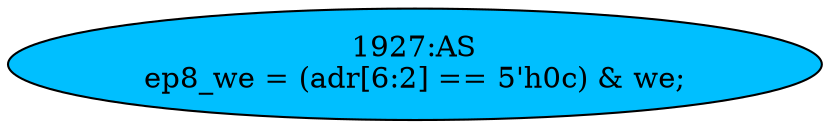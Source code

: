 strict digraph "" {
	node [label="\N"];
	"1927:AS"	 [ast="<pyverilog.vparser.ast.Assign object at 0x7f0a38d995d0>",
		def_var="['ep8_we']",
		fillcolor=deepskyblue,
		label="1927:AS
ep8_we = (adr[6:2] == 5'h0c) & we;",
		statements="[]",
		style=filled,
		typ=Assign,
		use_var="['adr', 'we']"];
}
